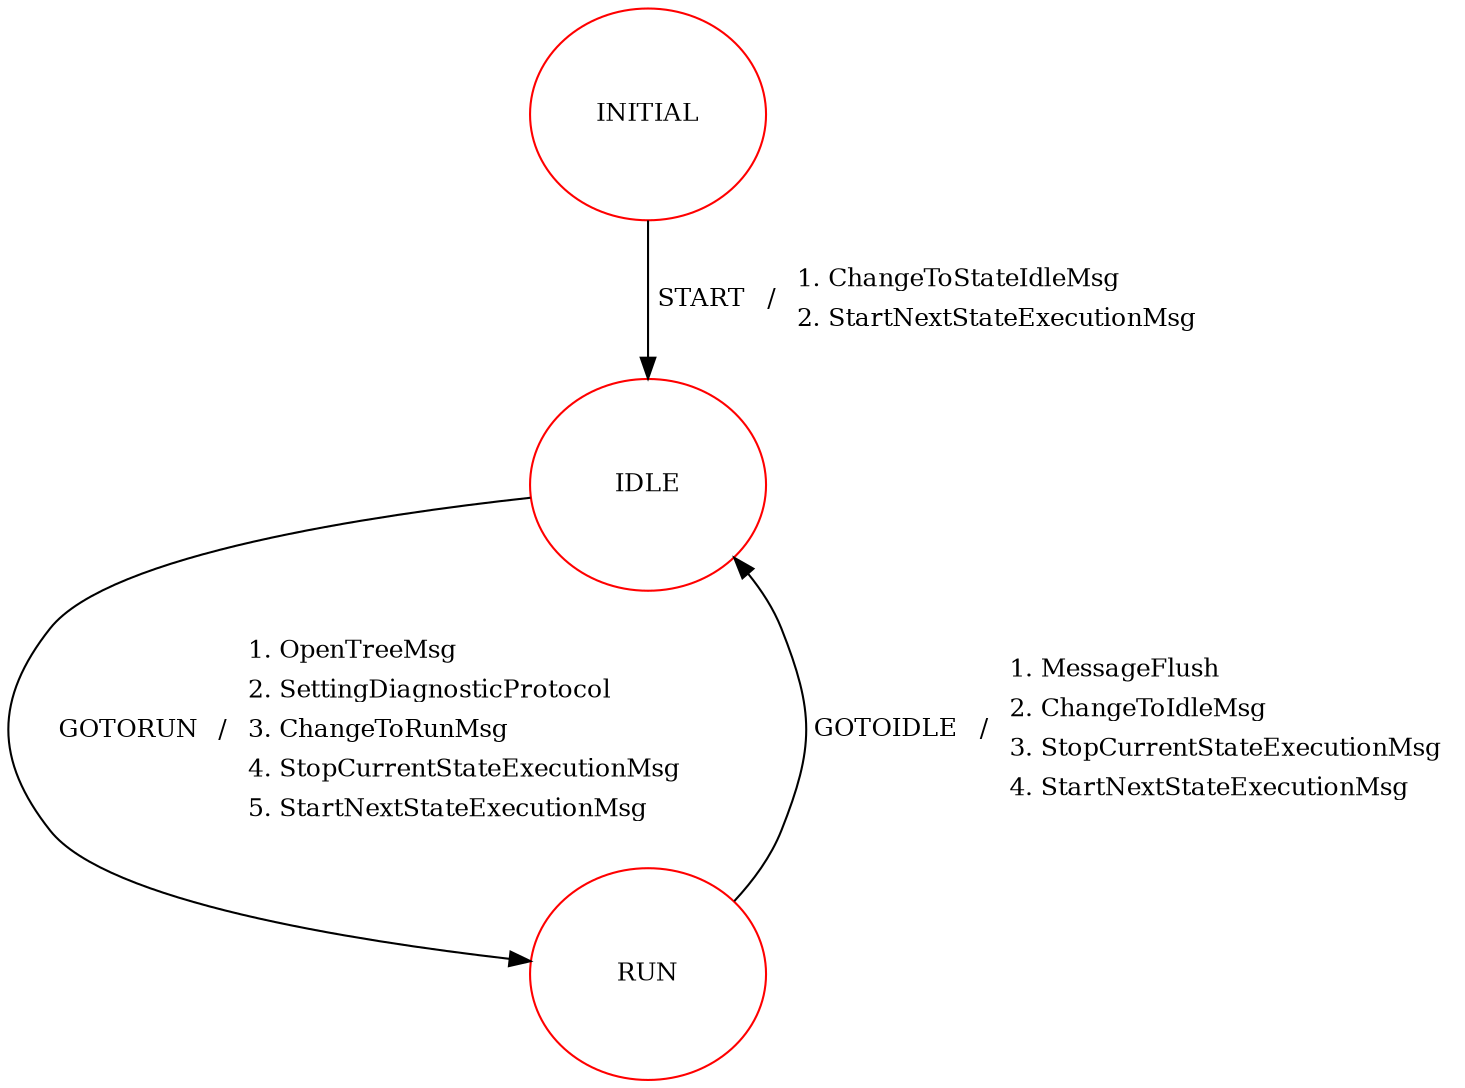 digraph G {
rankdir=TD
nodesep=2.5
"INITIAL" [style=filled, fillcolor=white, color=red,label=<<TABLE border="0" cellborder="0"><TR><TD width="60" height="60"><font point-size="12">INITIAL</font></TD></TR></TABLE>>]
"IDLE" [style=filled, fillcolor=white, color=red,label=<<TABLE border="0" cellborder="0"><TR><TD width="60" height="60"><font point-size="12">IDLE</font></TD></TR></TABLE>>]
"RUN" [style=filled, fillcolor=white, color=red,label=<<TABLE border="0" cellborder="0"><TR><TD width="60" height="60"><font point-size="12">RUN</font></TD></TR></TABLE>>]
"INITIAL"->"IDLE" [label= <<TABLE border="0" cellborder="0"><TR><TD ROWSPAN="2"><font point-size="12">START</font></TD><TD ALIGN="CENTER" ROWSPAN="2"><font point-size="12"> / </font></TD><TD ALIGN="LEFT"><font point-size="12">1. ChangeToStateIdleMsg </font></TD></TR><TR><TD ALIGN="LEFT"><font point-size="12">2. StartNextStateExecutionMsg </font></TD></TR></TABLE>>]
"IDLE"->"RUN" [label= <<TABLE border="0" cellborder="0"><TR><TD ROWSPAN="5"><font point-size="12">GOTORUN</font></TD><TD ALIGN="CENTER" ROWSPAN="5"><font point-size="12"> / </font></TD><TD ALIGN="LEFT"><font point-size="12">1. OpenTreeMsg </font></TD></TR><TR><TD ALIGN="LEFT"><font point-size="12">2. SettingDiagnosticProtocol </font></TD></TR><TR><TD ALIGN="LEFT"><font point-size="12">3. ChangeToRunMsg </font></TD></TR><TR><TD ALIGN="LEFT"><font point-size="12">4. StopCurrentStateExecutionMsg </font></TD></TR><TR><TD ALIGN="LEFT"><font point-size="12">5. StartNextStateExecutionMsg </font></TD></TR></TABLE>>]
"RUN"->"IDLE" [label= <<TABLE border="0" cellborder="0"><TR><TD ROWSPAN="4"><font point-size="12">GOTOIDLE</font></TD><TD ALIGN="CENTER" ROWSPAN="4"><font point-size="12"> / </font></TD><TD ALIGN="LEFT"><font point-size="12">1. MessageFlush </font></TD></TR><TR><TD ALIGN="LEFT"><font point-size="12">2. ChangeToIdleMsg </font></TD></TR><TR><TD ALIGN="LEFT"><font point-size="12">3. StopCurrentStateExecutionMsg </font></TD></TR><TR><TD ALIGN="LEFT"><font point-size="12">4. StartNextStateExecutionMsg </font></TD></TR></TABLE>>]
}
